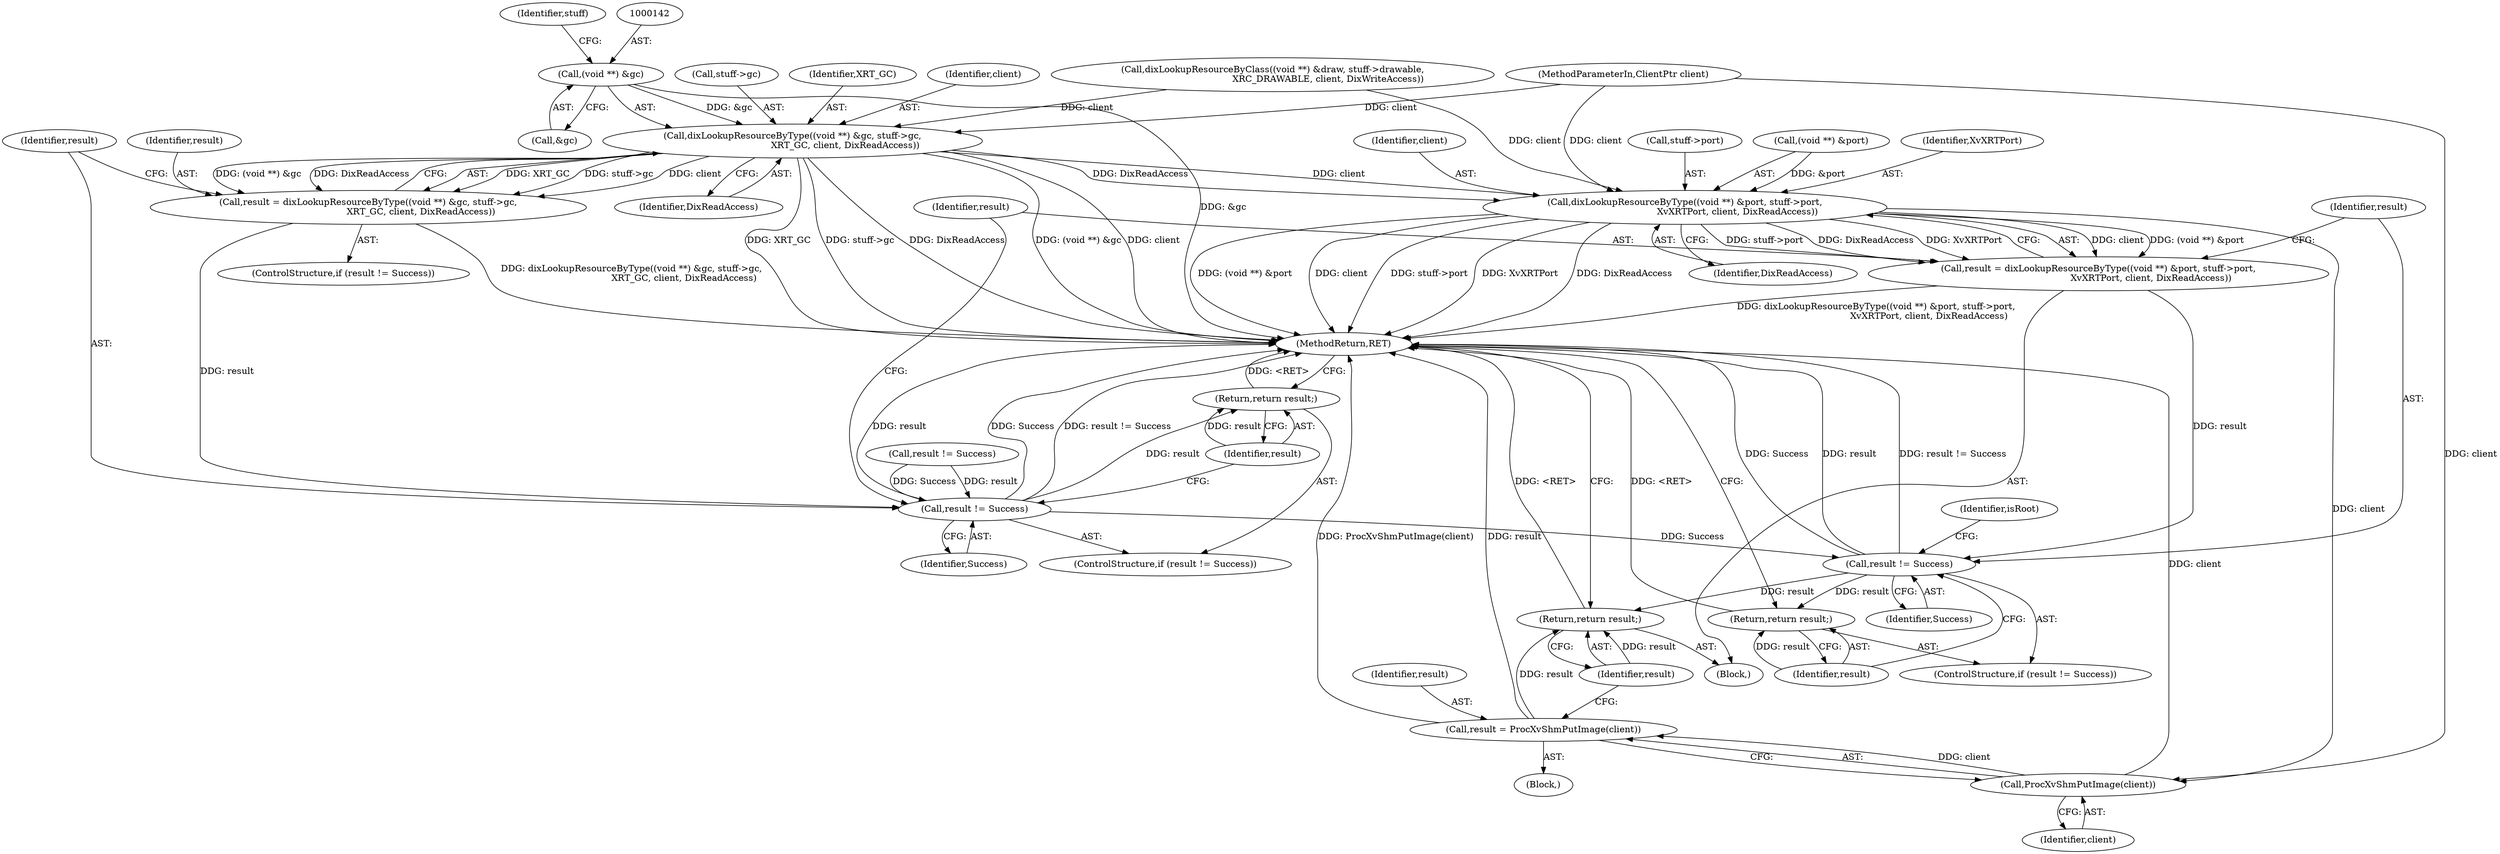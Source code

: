 digraph "0_xserver_cad5a1050b7184d828aef9c1dd151c3ab649d37e_3@pointer" {
"1000141" [label="(Call,(void **) &gc)"];
"1000140" [label="(Call,dixLookupResourceByType((void **) &gc, stuff->gc,\n                                     XRT_GC, client, DixReadAccess))"];
"1000138" [label="(Call,result = dixLookupResourceByType((void **) &gc, stuff->gc,\n                                     XRT_GC, client, DixReadAccess))"];
"1000152" [label="(Call,result != Success)"];
"1000155" [label="(Return,return result;)"];
"1000171" [label="(Call,result != Success)"];
"1000174" [label="(Return,return result;)"];
"1000294" [label="(Return,return result;)"];
"1000159" [label="(Call,dixLookupResourceByType((void **) &port, stuff->port,\n                                     XvXRTPort, client, DixReadAccess))"];
"1000157" [label="(Call,result = dixLookupResourceByType((void **) &port, stuff->port,\n                                     XvXRTPort, client, DixReadAccess))"];
"1000292" [label="(Call,ProcXvShmPutImage(client))"];
"1000290" [label="(Call,result = ProcXvShmPutImage(client))"];
"1000173" [label="(Identifier,Success)"];
"1000143" [label="(Call,&gc)"];
"1000294" [label="(Return,return result;)"];
"1000177" [label="(Identifier,isRoot)"];
"1000156" [label="(Identifier,result)"];
"1000291" [label="(Identifier,result)"];
"1000168" [label="(Identifier,client)"];
"1000150" [label="(Identifier,DixReadAccess)"];
"1000141" [label="(Call,(void **) &gc)"];
"1000134" [label="(ControlStructure,if (result != Success))"];
"1000123" [label="(Call,dixLookupResourceByClass((void **) &draw, stuff->drawable,\n                                       XRC_DRAWABLE, client, DixWriteAccess))"];
"1000210" [label="(Block,)"];
"1000295" [label="(Identifier,result)"];
"1000296" [label="(MethodReturn,RET)"];
"1000152" [label="(Call,result != Success)"];
"1000155" [label="(Return,return result;)"];
"1000164" [label="(Call,stuff->port)"];
"1000174" [label="(Return,return result;)"];
"1000159" [label="(Call,dixLookupResourceByType((void **) &port, stuff->port,\n                                     XvXRTPort, client, DixReadAccess))"];
"1000140" [label="(Call,dixLookupResourceByType((void **) &gc, stuff->gc,\n                                     XRT_GC, client, DixReadAccess))"];
"1000292" [label="(Call,ProcXvShmPutImage(client))"];
"1000145" [label="(Call,stuff->gc)"];
"1000171" [label="(Call,result != Success)"];
"1000138" [label="(Call,result = dixLookupResourceByType((void **) &gc, stuff->gc,\n                                     XRT_GC, client, DixReadAccess))"];
"1000157" [label="(Call,result = dixLookupResourceByType((void **) &port, stuff->port,\n                                     XvXRTPort, client, DixReadAccess))"];
"1000135" [label="(Call,result != Success)"];
"1000170" [label="(ControlStructure,if (result != Success))"];
"1000146" [label="(Identifier,stuff)"];
"1000290" [label="(Call,result = ProcXvShmPutImage(client))"];
"1000101" [label="(MethodParameterIn,ClientPtr client)"];
"1000139" [label="(Identifier,result)"];
"1000158" [label="(Identifier,result)"];
"1000175" [label="(Identifier,result)"];
"1000148" [label="(Identifier,XRT_GC)"];
"1000149" [label="(Identifier,client)"];
"1000153" [label="(Identifier,result)"];
"1000102" [label="(Block,)"];
"1000293" [label="(Identifier,client)"];
"1000154" [label="(Identifier,Success)"];
"1000172" [label="(Identifier,result)"];
"1000160" [label="(Call,(void **) &port)"];
"1000167" [label="(Identifier,XvXRTPort)"];
"1000151" [label="(ControlStructure,if (result != Success))"];
"1000169" [label="(Identifier,DixReadAccess)"];
"1000141" -> "1000140"  [label="AST: "];
"1000141" -> "1000143"  [label="CFG: "];
"1000142" -> "1000141"  [label="AST: "];
"1000143" -> "1000141"  [label="AST: "];
"1000146" -> "1000141"  [label="CFG: "];
"1000141" -> "1000296"  [label="DDG: &gc"];
"1000141" -> "1000140"  [label="DDG: &gc"];
"1000140" -> "1000138"  [label="AST: "];
"1000140" -> "1000150"  [label="CFG: "];
"1000145" -> "1000140"  [label="AST: "];
"1000148" -> "1000140"  [label="AST: "];
"1000149" -> "1000140"  [label="AST: "];
"1000150" -> "1000140"  [label="AST: "];
"1000138" -> "1000140"  [label="CFG: "];
"1000140" -> "1000296"  [label="DDG: (void **) &gc"];
"1000140" -> "1000296"  [label="DDG: client"];
"1000140" -> "1000296"  [label="DDG: XRT_GC"];
"1000140" -> "1000296"  [label="DDG: stuff->gc"];
"1000140" -> "1000296"  [label="DDG: DixReadAccess"];
"1000140" -> "1000138"  [label="DDG: XRT_GC"];
"1000140" -> "1000138"  [label="DDG: stuff->gc"];
"1000140" -> "1000138"  [label="DDG: client"];
"1000140" -> "1000138"  [label="DDG: (void **) &gc"];
"1000140" -> "1000138"  [label="DDG: DixReadAccess"];
"1000123" -> "1000140"  [label="DDG: client"];
"1000101" -> "1000140"  [label="DDG: client"];
"1000140" -> "1000159"  [label="DDG: client"];
"1000140" -> "1000159"  [label="DDG: DixReadAccess"];
"1000138" -> "1000134"  [label="AST: "];
"1000139" -> "1000138"  [label="AST: "];
"1000153" -> "1000138"  [label="CFG: "];
"1000138" -> "1000296"  [label="DDG: dixLookupResourceByType((void **) &gc, stuff->gc,\n                                     XRT_GC, client, DixReadAccess)"];
"1000138" -> "1000152"  [label="DDG: result"];
"1000152" -> "1000151"  [label="AST: "];
"1000152" -> "1000154"  [label="CFG: "];
"1000153" -> "1000152"  [label="AST: "];
"1000154" -> "1000152"  [label="AST: "];
"1000156" -> "1000152"  [label="CFG: "];
"1000158" -> "1000152"  [label="CFG: "];
"1000152" -> "1000296"  [label="DDG: result"];
"1000152" -> "1000296"  [label="DDG: result != Success"];
"1000152" -> "1000296"  [label="DDG: Success"];
"1000135" -> "1000152"  [label="DDG: result"];
"1000135" -> "1000152"  [label="DDG: Success"];
"1000152" -> "1000155"  [label="DDG: result"];
"1000152" -> "1000171"  [label="DDG: Success"];
"1000155" -> "1000151"  [label="AST: "];
"1000155" -> "1000156"  [label="CFG: "];
"1000156" -> "1000155"  [label="AST: "];
"1000296" -> "1000155"  [label="CFG: "];
"1000155" -> "1000296"  [label="DDG: <RET>"];
"1000156" -> "1000155"  [label="DDG: result"];
"1000171" -> "1000170"  [label="AST: "];
"1000171" -> "1000173"  [label="CFG: "];
"1000172" -> "1000171"  [label="AST: "];
"1000173" -> "1000171"  [label="AST: "];
"1000175" -> "1000171"  [label="CFG: "];
"1000177" -> "1000171"  [label="CFG: "];
"1000171" -> "1000296"  [label="DDG: result"];
"1000171" -> "1000296"  [label="DDG: Success"];
"1000171" -> "1000296"  [label="DDG: result != Success"];
"1000157" -> "1000171"  [label="DDG: result"];
"1000171" -> "1000174"  [label="DDG: result"];
"1000171" -> "1000294"  [label="DDG: result"];
"1000174" -> "1000170"  [label="AST: "];
"1000174" -> "1000175"  [label="CFG: "];
"1000175" -> "1000174"  [label="AST: "];
"1000296" -> "1000174"  [label="CFG: "];
"1000174" -> "1000296"  [label="DDG: <RET>"];
"1000175" -> "1000174"  [label="DDG: result"];
"1000294" -> "1000102"  [label="AST: "];
"1000294" -> "1000295"  [label="CFG: "];
"1000295" -> "1000294"  [label="AST: "];
"1000296" -> "1000294"  [label="CFG: "];
"1000294" -> "1000296"  [label="DDG: <RET>"];
"1000295" -> "1000294"  [label="DDG: result"];
"1000290" -> "1000294"  [label="DDG: result"];
"1000159" -> "1000157"  [label="AST: "];
"1000159" -> "1000169"  [label="CFG: "];
"1000160" -> "1000159"  [label="AST: "];
"1000164" -> "1000159"  [label="AST: "];
"1000167" -> "1000159"  [label="AST: "];
"1000168" -> "1000159"  [label="AST: "];
"1000169" -> "1000159"  [label="AST: "];
"1000157" -> "1000159"  [label="CFG: "];
"1000159" -> "1000296"  [label="DDG: (void **) &port"];
"1000159" -> "1000296"  [label="DDG: client"];
"1000159" -> "1000296"  [label="DDG: stuff->port"];
"1000159" -> "1000296"  [label="DDG: DixReadAccess"];
"1000159" -> "1000296"  [label="DDG: XvXRTPort"];
"1000159" -> "1000157"  [label="DDG: client"];
"1000159" -> "1000157"  [label="DDG: (void **) &port"];
"1000159" -> "1000157"  [label="DDG: stuff->port"];
"1000159" -> "1000157"  [label="DDG: DixReadAccess"];
"1000159" -> "1000157"  [label="DDG: XvXRTPort"];
"1000160" -> "1000159"  [label="DDG: &port"];
"1000123" -> "1000159"  [label="DDG: client"];
"1000101" -> "1000159"  [label="DDG: client"];
"1000159" -> "1000292"  [label="DDG: client"];
"1000157" -> "1000102"  [label="AST: "];
"1000158" -> "1000157"  [label="AST: "];
"1000172" -> "1000157"  [label="CFG: "];
"1000157" -> "1000296"  [label="DDG: dixLookupResourceByType((void **) &port, stuff->port,\n                                     XvXRTPort, client, DixReadAccess)"];
"1000292" -> "1000290"  [label="AST: "];
"1000292" -> "1000293"  [label="CFG: "];
"1000293" -> "1000292"  [label="AST: "];
"1000290" -> "1000292"  [label="CFG: "];
"1000292" -> "1000296"  [label="DDG: client"];
"1000292" -> "1000290"  [label="DDG: client"];
"1000101" -> "1000292"  [label="DDG: client"];
"1000290" -> "1000210"  [label="AST: "];
"1000291" -> "1000290"  [label="AST: "];
"1000295" -> "1000290"  [label="CFG: "];
"1000290" -> "1000296"  [label="DDG: result"];
"1000290" -> "1000296"  [label="DDG: ProcXvShmPutImage(client)"];
}
